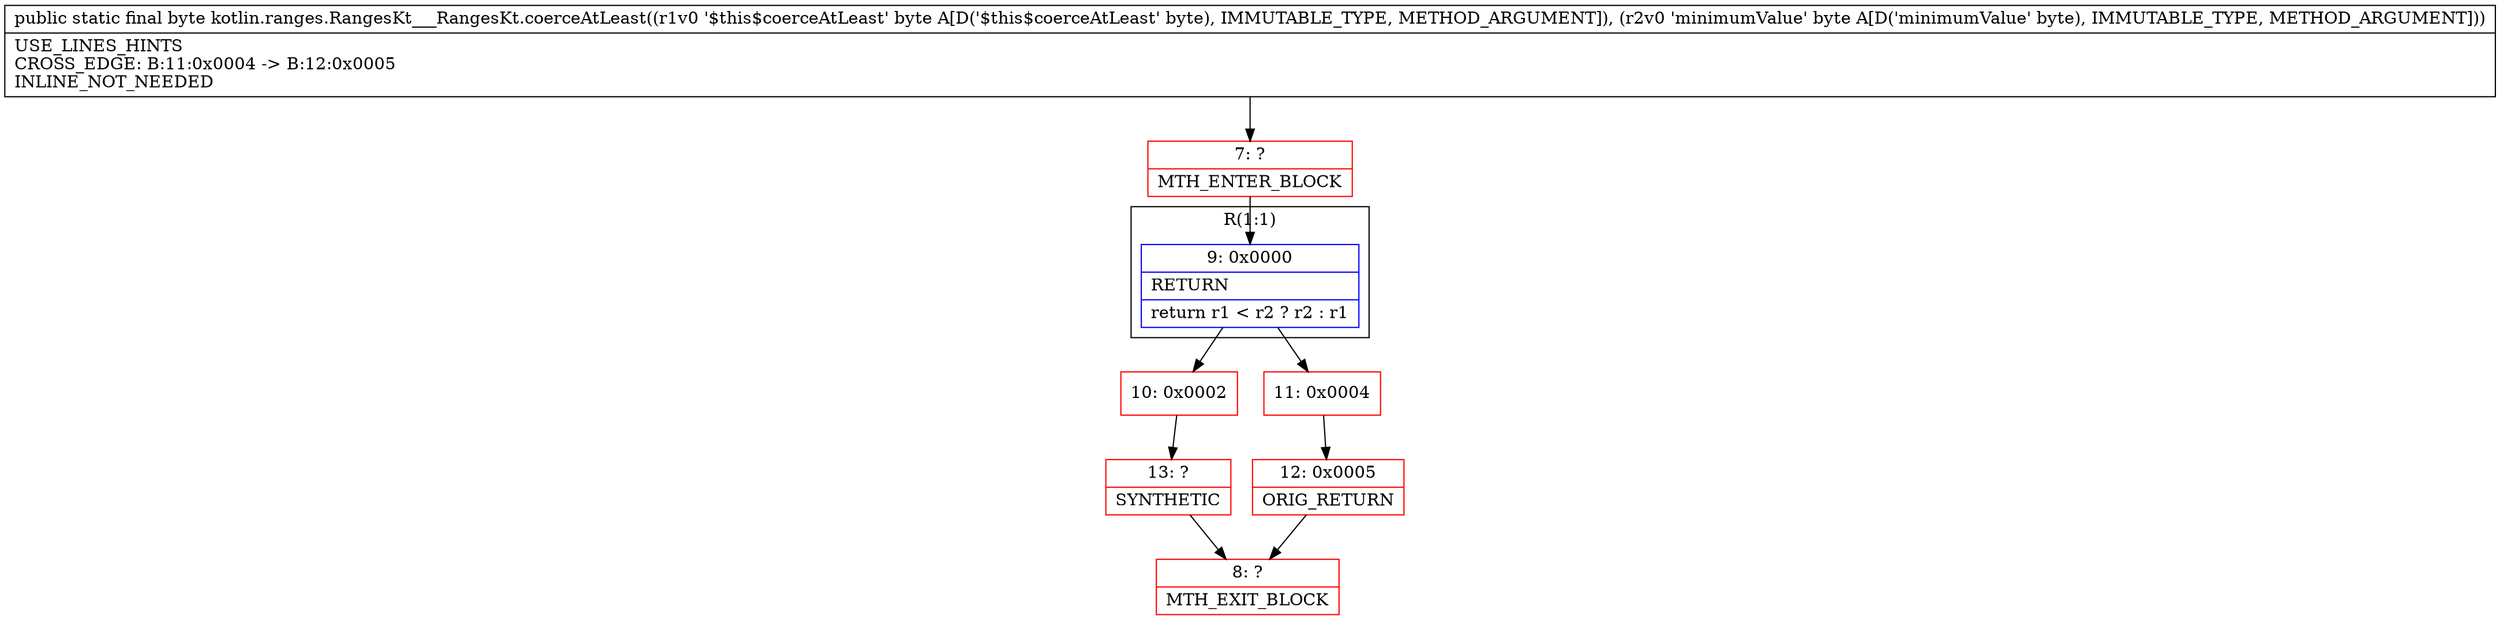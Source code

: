 digraph "CFG forkotlin.ranges.RangesKt___RangesKt.coerceAtLeast(BB)B" {
subgraph cluster_Region_1526646909 {
label = "R(1:1)";
node [shape=record,color=blue];
Node_9 [shape=record,label="{9\:\ 0x0000|RETURN\l|return r1 \< r2 ? r2 : r1\l}"];
}
Node_7 [shape=record,color=red,label="{7\:\ ?|MTH_ENTER_BLOCK\l}"];
Node_10 [shape=record,color=red,label="{10\:\ 0x0002}"];
Node_13 [shape=record,color=red,label="{13\:\ ?|SYNTHETIC\l}"];
Node_8 [shape=record,color=red,label="{8\:\ ?|MTH_EXIT_BLOCK\l}"];
Node_11 [shape=record,color=red,label="{11\:\ 0x0004}"];
Node_12 [shape=record,color=red,label="{12\:\ 0x0005|ORIG_RETURN\l}"];
MethodNode[shape=record,label="{public static final byte kotlin.ranges.RangesKt___RangesKt.coerceAtLeast((r1v0 '$this$coerceAtLeast' byte A[D('$this$coerceAtLeast' byte), IMMUTABLE_TYPE, METHOD_ARGUMENT]), (r2v0 'minimumValue' byte A[D('minimumValue' byte), IMMUTABLE_TYPE, METHOD_ARGUMENT]))  | USE_LINES_HINTS\lCROSS_EDGE: B:11:0x0004 \-\> B:12:0x0005\lINLINE_NOT_NEEDED\l}"];
MethodNode -> Node_7;Node_9 -> Node_10;
Node_9 -> Node_11;
Node_7 -> Node_9;
Node_10 -> Node_13;
Node_13 -> Node_8;
Node_11 -> Node_12;
Node_12 -> Node_8;
}

